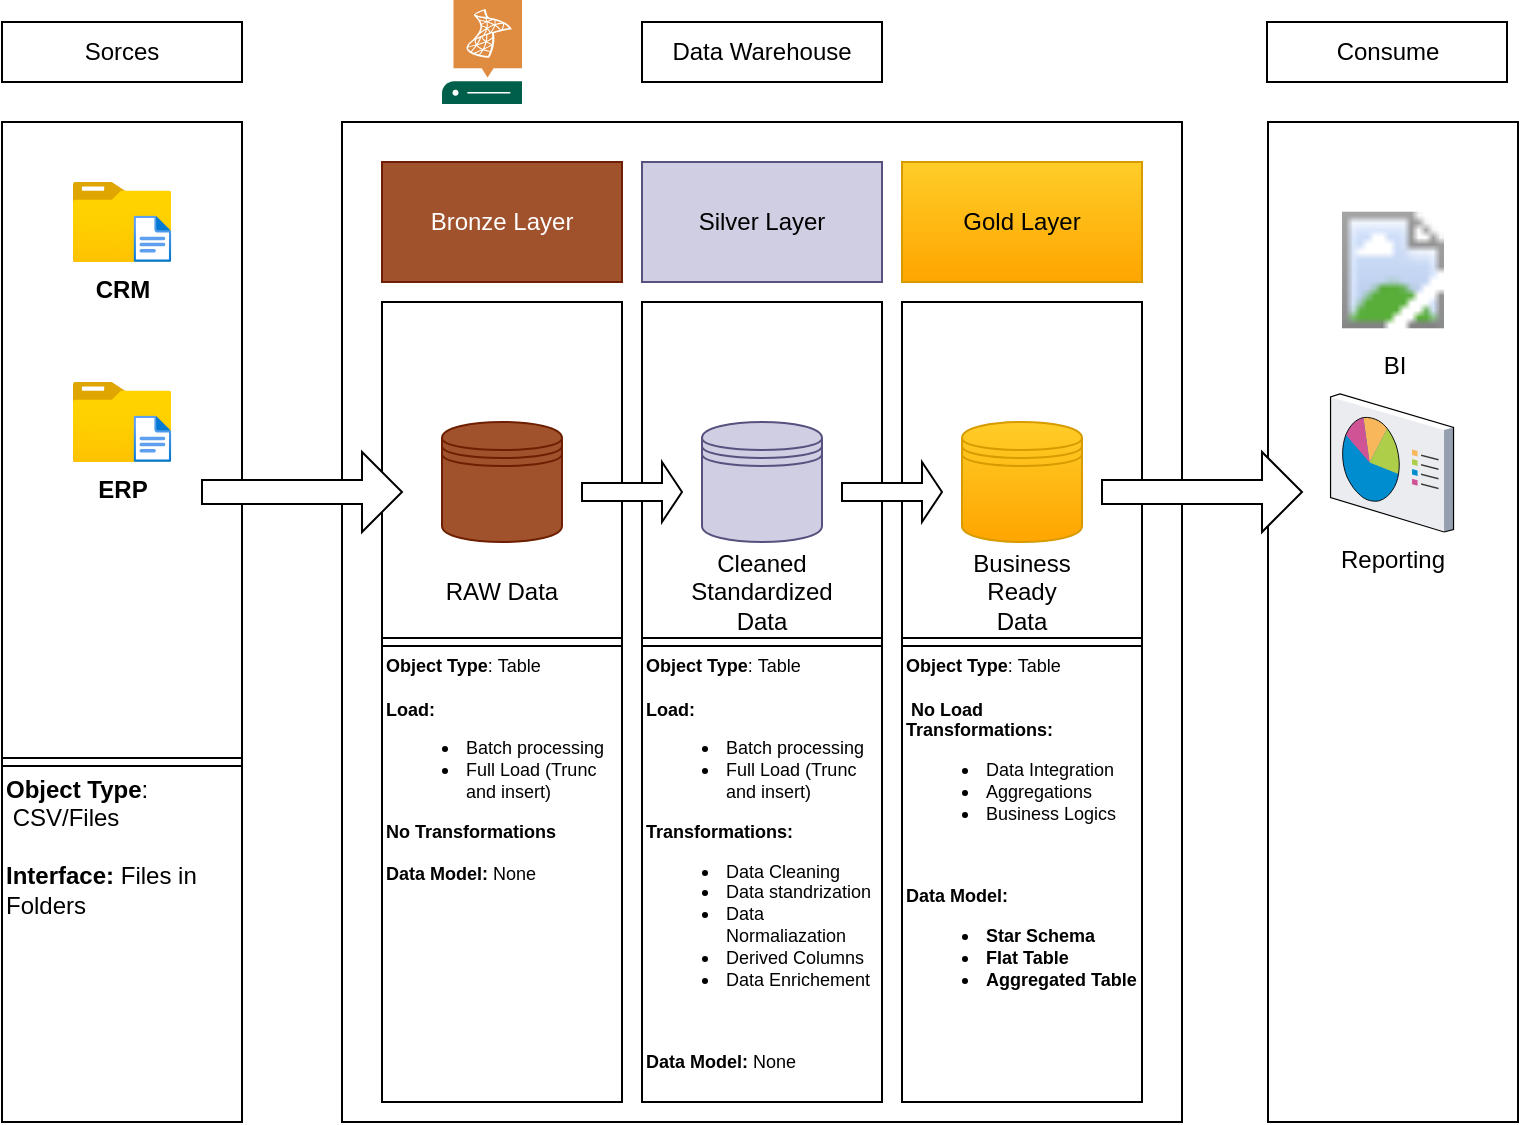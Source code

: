 <mxfile version="27.0.5">
  <diagram name="Page-1" id="iuUOu1Q_--CMGZutt_hb">
    <mxGraphModel dx="978" dy="1545" grid="1" gridSize="10" guides="1" tooltips="1" connect="1" arrows="1" fold="1" page="1" pageScale="1" pageWidth="850" pageHeight="1100" math="0" shadow="0">
      <root>
        <mxCell id="0" />
        <mxCell id="1" parent="0" />
        <mxCell id="tTZrpe4CinT9FawzTX8t-3" value="" style="rounded=0;whiteSpace=wrap;html=1;" vertex="1" parent="1">
          <mxGeometry x="200" y="110" width="420" height="500" as="geometry" />
        </mxCell>
        <mxCell id="tTZrpe4CinT9FawzTX8t-4" value="Data Warehouse" style="rounded=0;whiteSpace=wrap;html=1;" vertex="1" parent="1">
          <mxGeometry x="350" y="60" width="120" height="30" as="geometry" />
        </mxCell>
        <mxCell id="tTZrpe4CinT9FawzTX8t-5" value="" style="rounded=0;whiteSpace=wrap;html=1;" vertex="1" parent="1">
          <mxGeometry x="663" y="110" width="125" height="500" as="geometry" />
        </mxCell>
        <mxCell id="tTZrpe4CinT9FawzTX8t-6" value="Consume" style="rounded=0;whiteSpace=wrap;html=1;" vertex="1" parent="1">
          <mxGeometry x="662.5" y="60" width="120" height="30" as="geometry" />
        </mxCell>
        <mxCell id="tTZrpe4CinT9FawzTX8t-7" value="Bronze Layer" style="rounded=0;whiteSpace=wrap;html=1;fillColor=#a0522d;fontColor=#ffffff;strokeColor=#6D1F00;" vertex="1" parent="1">
          <mxGeometry x="220" y="130" width="120" height="60" as="geometry" />
        </mxCell>
        <mxCell id="tTZrpe4CinT9FawzTX8t-11" value="" style="rounded=0;whiteSpace=wrap;html=1;" vertex="1" parent="1">
          <mxGeometry x="220" y="200" width="120" height="400" as="geometry" />
        </mxCell>
        <mxCell id="tTZrpe4CinT9FawzTX8t-12" value="Silver Layer" style="rounded=0;whiteSpace=wrap;html=1;fillColor=#d0cee2;strokeColor=#56517e;" vertex="1" parent="1">
          <mxGeometry x="350" y="130" width="120" height="60" as="geometry" />
        </mxCell>
        <mxCell id="tTZrpe4CinT9FawzTX8t-13" value="" style="rounded=0;whiteSpace=wrap;html=1;" vertex="1" parent="1">
          <mxGeometry x="350" y="200" width="120" height="400" as="geometry" />
        </mxCell>
        <mxCell id="tTZrpe4CinT9FawzTX8t-14" value="Gold Layer" style="rounded=0;whiteSpace=wrap;html=1;fillColor=#ffcd28;strokeColor=#d79b00;gradientColor=#ffa500;" vertex="1" parent="1">
          <mxGeometry x="480" y="130" width="120" height="60" as="geometry" />
        </mxCell>
        <mxCell id="tTZrpe4CinT9FawzTX8t-15" value="" style="rounded=0;whiteSpace=wrap;html=1;" vertex="1" parent="1">
          <mxGeometry x="480" y="200" width="120" height="400" as="geometry" />
        </mxCell>
        <mxCell id="tTZrpe4CinT9FawzTX8t-22" value="" style="group;fontColor=#000000;" vertex="1" connectable="0" parent="1">
          <mxGeometry x="30" y="60" width="120" height="550" as="geometry" />
        </mxCell>
        <mxCell id="tTZrpe4CinT9FawzTX8t-1" value="" style="rounded=0;whiteSpace=wrap;html=1;" vertex="1" parent="tTZrpe4CinT9FawzTX8t-22">
          <mxGeometry y="50" width="120" height="500" as="geometry" />
        </mxCell>
        <mxCell id="tTZrpe4CinT9FawzTX8t-2" value="Sorces" style="rounded=0;whiteSpace=wrap;html=1;" vertex="1" parent="tTZrpe4CinT9FawzTX8t-22">
          <mxGeometry width="120" height="30" as="geometry" />
        </mxCell>
        <mxCell id="tTZrpe4CinT9FawzTX8t-23" value="CRM" style="group;fontStyle=1" vertex="1" connectable="0" parent="tTZrpe4CinT9FawzTX8t-22">
          <mxGeometry x="35.36" y="80" width="49.28" height="40" as="geometry" />
        </mxCell>
        <mxCell id="tTZrpe4CinT9FawzTX8t-17" value="&lt;b&gt;CRM&lt;/b&gt;" style="image;aspect=fixed;html=1;points=[];align=center;fontSize=12;image=img/lib/azure2/general/Folder_Blank.svg;" vertex="1" parent="tTZrpe4CinT9FawzTX8t-23">
          <mxGeometry width="49.28" height="40" as="geometry" />
        </mxCell>
        <mxCell id="tTZrpe4CinT9FawzTX8t-19" value="" style="image;aspect=fixed;html=1;points=[];align=center;fontSize=12;image=img/lib/azure2/general/File.svg;" vertex="1" parent="tTZrpe4CinT9FawzTX8t-23">
          <mxGeometry x="30.42" y="16.76" width="18.86" height="23.236" as="geometry" />
        </mxCell>
        <mxCell id="tTZrpe4CinT9FawzTX8t-24" value="CRM" style="group;fontStyle=1" vertex="1" connectable="0" parent="tTZrpe4CinT9FawzTX8t-22">
          <mxGeometry x="35.36" y="180" width="49.28" height="40" as="geometry" />
        </mxCell>
        <mxCell id="tTZrpe4CinT9FawzTX8t-25" value="&lt;b&gt;ERP&lt;/b&gt;" style="image;aspect=fixed;html=1;points=[];align=center;fontSize=12;image=img/lib/azure2/general/Folder_Blank.svg;" vertex="1" parent="tTZrpe4CinT9FawzTX8t-24">
          <mxGeometry width="49.28" height="40" as="geometry" />
        </mxCell>
        <mxCell id="tTZrpe4CinT9FawzTX8t-26" value="" style="image;aspect=fixed;html=1;points=[];align=center;fontSize=12;image=img/lib/azure2/general/File.svg;" vertex="1" parent="tTZrpe4CinT9FawzTX8t-24">
          <mxGeometry x="30.42" y="16.76" width="18.86" height="23.236" as="geometry" />
        </mxCell>
        <mxCell id="tTZrpe4CinT9FawzTX8t-30" value="" style="shape=link;html=1;rounded=0;" edge="1" parent="tTZrpe4CinT9FawzTX8t-22">
          <mxGeometry width="100" relative="1" as="geometry">
            <mxPoint y="370" as="sourcePoint" />
            <mxPoint x="120" y="370" as="targetPoint" />
          </mxGeometry>
        </mxCell>
        <mxCell id="tTZrpe4CinT9FawzTX8t-32" value="&lt;b&gt;Object Type&lt;/b&gt;:&lt;div&gt;&lt;span style=&quot;background-color: transparent; color: light-dark(rgb(0, 0, 0), rgb(255, 255, 255));&quot;&gt;&amp;nbsp;CSV/Files&lt;/span&gt;&lt;/div&gt;&lt;div&gt;&lt;span style=&quot;background-color: transparent; color: light-dark(rgb(0, 0, 0), rgb(255, 255, 255));&quot;&gt;&lt;br&gt;&lt;/span&gt;&lt;/div&gt;&lt;div&gt;&lt;span style=&quot;background-color: transparent; color: light-dark(rgb(0, 0, 0), rgb(255, 255, 255));&quot;&gt;&lt;b&gt;Interface:&lt;/b&gt; Files in Folders&lt;/span&gt;&lt;/div&gt;" style="text;html=1;align=left;verticalAlign=top;whiteSpace=wrap;rounded=0;" vertex="1" parent="tTZrpe4CinT9FawzTX8t-22">
          <mxGeometry y="370" width="120" height="180" as="geometry" />
        </mxCell>
        <mxCell id="tTZrpe4CinT9FawzTX8t-35" value="" style="shape=datastore;whiteSpace=wrap;html=1;fillColor=#a0522d;fontColor=#ffffff;strokeColor=#6D1F00;" vertex="1" parent="1">
          <mxGeometry x="250" y="260" width="60" height="60" as="geometry" />
        </mxCell>
        <mxCell id="tTZrpe4CinT9FawzTX8t-36" value="" style="shape=datastore;whiteSpace=wrap;html=1;fillColor=#d0cee2;strokeColor=#56517e;" vertex="1" parent="1">
          <mxGeometry x="380" y="260" width="60" height="60" as="geometry" />
        </mxCell>
        <mxCell id="tTZrpe4CinT9FawzTX8t-37" value="" style="shape=datastore;whiteSpace=wrap;html=1;fillColor=#ffcd28;strokeColor=#d79b00;gradientColor=#ffa500;" vertex="1" parent="1">
          <mxGeometry x="510" y="260" width="60" height="60" as="geometry" />
        </mxCell>
        <mxCell id="tTZrpe4CinT9FawzTX8t-38" value="" style="shape=singleArrow;whiteSpace=wrap;html=1;" vertex="1" parent="1">
          <mxGeometry x="130" y="275" width="100" height="40" as="geometry" />
        </mxCell>
        <mxCell id="tTZrpe4CinT9FawzTX8t-39" value="" style="shape=singleArrow;whiteSpace=wrap;html=1;" vertex="1" parent="1">
          <mxGeometry x="320" y="280" width="50" height="30" as="geometry" />
        </mxCell>
        <mxCell id="tTZrpe4CinT9FawzTX8t-40" value="" style="shape=singleArrow;whiteSpace=wrap;html=1;" vertex="1" parent="1">
          <mxGeometry x="450" y="280" width="50" height="30" as="geometry" />
        </mxCell>
        <mxCell id="tTZrpe4CinT9FawzTX8t-42" value="" style="shape=singleArrow;whiteSpace=wrap;html=1;" vertex="1" parent="1">
          <mxGeometry x="580" y="275" width="100" height="40" as="geometry" />
        </mxCell>
        <mxCell id="tTZrpe4CinT9FawzTX8t-43" value="RAW Data" style="text;html=1;align=center;verticalAlign=middle;whiteSpace=wrap;rounded=0;" vertex="1" parent="1">
          <mxGeometry x="250" y="330" width="60" height="30" as="geometry" />
        </mxCell>
        <mxCell id="tTZrpe4CinT9FawzTX8t-44" value="Cleaned Standardized Data" style="text;html=1;align=center;verticalAlign=middle;whiteSpace=wrap;rounded=0;" vertex="1" parent="1">
          <mxGeometry x="380" y="330" width="60" height="30" as="geometry" />
        </mxCell>
        <mxCell id="tTZrpe4CinT9FawzTX8t-45" value="Business Ready Data" style="text;html=1;align=center;verticalAlign=middle;whiteSpace=wrap;rounded=0;" vertex="1" parent="1">
          <mxGeometry x="510" y="330" width="60" height="30" as="geometry" />
        </mxCell>
        <mxCell id="tTZrpe4CinT9FawzTX8t-46" value="" style="shape=link;html=1;rounded=0;" edge="1" parent="1">
          <mxGeometry width="100" relative="1" as="geometry">
            <mxPoint x="220" y="370" as="sourcePoint" />
            <mxPoint x="340" y="370" as="targetPoint" />
          </mxGeometry>
        </mxCell>
        <mxCell id="tTZrpe4CinT9FawzTX8t-47" value="" style="shape=link;html=1;rounded=0;" edge="1" parent="1">
          <mxGeometry width="100" relative="1" as="geometry">
            <mxPoint x="350" y="370" as="sourcePoint" />
            <mxPoint x="470" y="370" as="targetPoint" />
          </mxGeometry>
        </mxCell>
        <mxCell id="tTZrpe4CinT9FawzTX8t-48" value="" style="shape=link;html=1;rounded=0;" edge="1" parent="1">
          <mxGeometry width="100" relative="1" as="geometry">
            <mxPoint x="480" y="370" as="sourcePoint" />
            <mxPoint x="600" y="370" as="targetPoint" />
          </mxGeometry>
        </mxCell>
        <mxCell id="tTZrpe4CinT9FawzTX8t-50" value="&lt;b&gt;Object Type&lt;/b&gt;:&amp;nbsp;&lt;span style=&quot;background-color: transparent; color: light-dark(rgb(0, 0, 0), rgb(255, 255, 255));&quot;&gt;Table&lt;/span&gt;&lt;div&gt;&lt;br&gt;&lt;div&gt;&lt;span style=&quot;background-color: transparent; color: light-dark(rgb(0, 0, 0), rgb(255, 255, 255));&quot;&gt;&lt;b&gt;Load:&amp;nbsp;&lt;/b&gt;&lt;/span&gt;&lt;/div&gt;&lt;div&gt;&lt;ul&gt;&lt;li&gt;&lt;span style=&quot;background-color: transparent; color: light-dark(rgb(0, 0, 0), rgb(255, 255, 255));&quot;&gt;Batch processing&lt;/span&gt;&lt;/li&gt;&lt;li&gt;&lt;span style=&quot;background-color: transparent; color: light-dark(rgb(0, 0, 0), rgb(255, 255, 255));&quot;&gt;Full Load (Trunc and insert)&lt;/span&gt;&lt;/li&gt;&lt;/ul&gt;&lt;/div&gt;&lt;div&gt;&lt;b&gt;No Transformations&lt;/b&gt;&lt;/div&gt;&lt;div&gt;&lt;b&gt;&lt;br&gt;&lt;/b&gt;&lt;/div&gt;&lt;div&gt;&lt;b&gt;Data Model: &lt;/b&gt;None&amp;nbsp;&lt;/div&gt;&lt;/div&gt;" style="text;html=1;align=left;verticalAlign=top;whiteSpace=wrap;rounded=0;fontSize=9;" vertex="1" parent="1">
          <mxGeometry x="220" y="370" width="120" height="230" as="geometry" />
        </mxCell>
        <mxCell id="tTZrpe4CinT9FawzTX8t-51" value="&lt;b&gt;Object Type&lt;/b&gt;:&amp;nbsp;&lt;span style=&quot;background-color: transparent; color: light-dark(rgb(0, 0, 0), rgb(255, 255, 255));&quot;&gt;Table&lt;/span&gt;&lt;div&gt;&lt;br&gt;&lt;div&gt;&lt;span style=&quot;background-color: transparent; color: light-dark(rgb(0, 0, 0), rgb(255, 255, 255));&quot;&gt;&lt;b&gt;Load:&amp;nbsp;&lt;/b&gt;&lt;/span&gt;&lt;/div&gt;&lt;div&gt;&lt;ul&gt;&lt;li&gt;&lt;span style=&quot;background-color: transparent; color: light-dark(rgb(0, 0, 0), rgb(255, 255, 255));&quot;&gt;Batch processing&lt;/span&gt;&lt;/li&gt;&lt;li&gt;&lt;span style=&quot;background-color: transparent; color: light-dark(rgb(0, 0, 0), rgb(255, 255, 255));&quot;&gt;Full Load (Trunc and insert)&lt;/span&gt;&lt;/li&gt;&lt;/ul&gt;&lt;/div&gt;&lt;div&gt;&lt;b&gt;Transformations:&lt;/b&gt;&lt;/div&gt;&lt;div&gt;&lt;ul&gt;&lt;li&gt;Data Cleaning&lt;/li&gt;&lt;li&gt;Data standrization&lt;/li&gt;&lt;li&gt;Data Normaliazation&lt;/li&gt;&lt;li&gt;Derived Columns&lt;/li&gt;&lt;li&gt;Data Enrichement&lt;/li&gt;&lt;/ul&gt;&lt;/div&gt;&lt;div&gt;&lt;b&gt;&lt;br&gt;&lt;/b&gt;&lt;/div&gt;&lt;div&gt;&lt;b&gt;&lt;br&gt;&lt;/b&gt;&lt;/div&gt;&lt;div&gt;&lt;b&gt;Data Model: &lt;/b&gt;None&amp;nbsp;&lt;/div&gt;&lt;/div&gt;" style="text;html=1;align=left;verticalAlign=top;whiteSpace=wrap;rounded=0;spacing=2;fontSize=9;" vertex="1" parent="1">
          <mxGeometry x="350" y="370" width="120" height="230" as="geometry" />
        </mxCell>
        <mxCell id="tTZrpe4CinT9FawzTX8t-52" value="&lt;b&gt;Object Type&lt;/b&gt;:&amp;nbsp;&lt;span style=&quot;background-color: transparent; color: light-dark(rgb(0, 0, 0), rgb(255, 255, 255));&quot;&gt;Table&lt;/span&gt;&lt;div&gt;&lt;br&gt;&lt;div&gt;&lt;span style=&quot;background-color: transparent; color: light-dark(rgb(0, 0, 0), rgb(255, 255, 255));&quot;&gt;&lt;b&gt;&amp;nbsp;No Load&lt;/b&gt;&lt;/span&gt;&lt;/div&gt;&lt;div&gt;&lt;b&gt;Transformations:&lt;/b&gt;&lt;/div&gt;&lt;div&gt;&lt;ul&gt;&lt;li&gt;Data Integration&lt;/li&gt;&lt;li&gt;&lt;span style=&quot;background-color: transparent; color: light-dark(rgb(0, 0, 0), rgb(255, 255, 255));&quot;&gt;Aggregations&amp;nbsp;&amp;nbsp;&lt;/span&gt;&lt;/li&gt;&lt;li&gt;&lt;span style=&quot;background-color: transparent; color: light-dark(rgb(0, 0, 0), rgb(255, 255, 255));&quot;&gt;Business Logics&amp;nbsp;&lt;/span&gt;&lt;/li&gt;&lt;/ul&gt;&lt;/div&gt;&lt;div&gt;&lt;b&gt;&lt;br&gt;&lt;/b&gt;&lt;/div&gt;&lt;div&gt;&lt;b&gt;&lt;br&gt;&lt;/b&gt;&lt;/div&gt;&lt;div&gt;&lt;b&gt;Data Model:&amp;nbsp;&lt;/b&gt;&lt;/div&gt;&lt;/div&gt;&lt;div&gt;&lt;ul&gt;&lt;li&gt;&lt;b&gt;Star Schema&lt;/b&gt;&lt;/li&gt;&lt;li&gt;&lt;b&gt;Flat Table&lt;/b&gt;&lt;/li&gt;&lt;li&gt;&lt;b&gt;Aggregated Table&lt;/b&gt;&lt;/li&gt;&lt;/ul&gt;&lt;/div&gt;" style="text;html=1;align=left;verticalAlign=top;whiteSpace=wrap;rounded=0;spacing=2;fontSize=9;" vertex="1" parent="1">
          <mxGeometry x="480" y="370" width="120" height="230" as="geometry" />
        </mxCell>
        <mxCell id="tTZrpe4CinT9FawzTX8t-53" value="BI" style="image;aspect=fixed;html=1;points=[];align=center;fontSize=12;image=img/lib/azure2/power_platform/PowerBI.svg;" vertex="1" parent="1">
          <mxGeometry x="700" y="150" width="51" height="68" as="geometry" />
        </mxCell>
        <mxCell id="tTZrpe4CinT9FawzTX8t-54" value="Reporting" style="verticalLabelPosition=bottom;sketch=0;aspect=fixed;html=1;verticalAlign=top;strokeColor=none;align=center;outlineConnect=0;shape=mxgraph.citrix.reporting;" vertex="1" parent="1">
          <mxGeometry x="694.27" y="246" width="61.5" height="69" as="geometry" />
        </mxCell>
        <mxCell id="tTZrpe4CinT9FawzTX8t-56" value="" style="sketch=0;pointerEvents=1;shadow=0;dashed=0;html=1;strokeColor=none;fillColor=#005F4B;labelPosition=center;verticalLabelPosition=bottom;verticalAlign=top;align=center;outlineConnect=0;shape=mxgraph.veeam2.sql_server;" vertex="1" parent="1">
          <mxGeometry x="250" y="49" width="40" height="52" as="geometry" />
        </mxCell>
      </root>
    </mxGraphModel>
  </diagram>
</mxfile>
